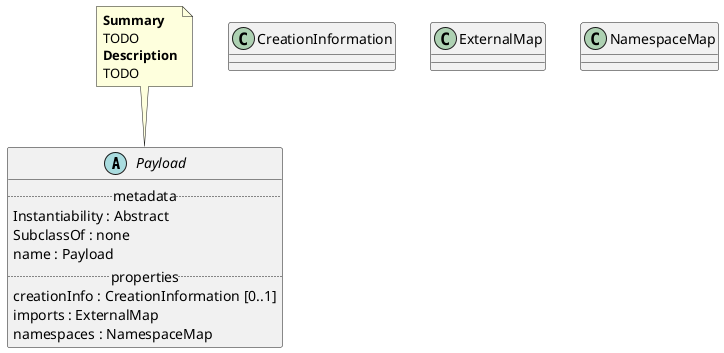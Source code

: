 @startuml
set separator ::
abstract Payload {
.. metadata ..
    Instantiability : Abstract
    SubclassOf : none
    name : Payload
.. properties ..
    creationInfo : CreationInformation [0..1]
    imports : ExternalMap 
    namespaces : NamespaceMap 
}
note top of Payload
<b>Summary</b>
TODO
<b>Description</b>
TODO
end note
"CreationInformation" <-[dotted]-- "Payload::creationInfo"
"ExternalMap" <-[dotted]-- "Payload::imports"
"NamespaceMap" <-[dotted]-- "Payload::namespaces"
@enduml
